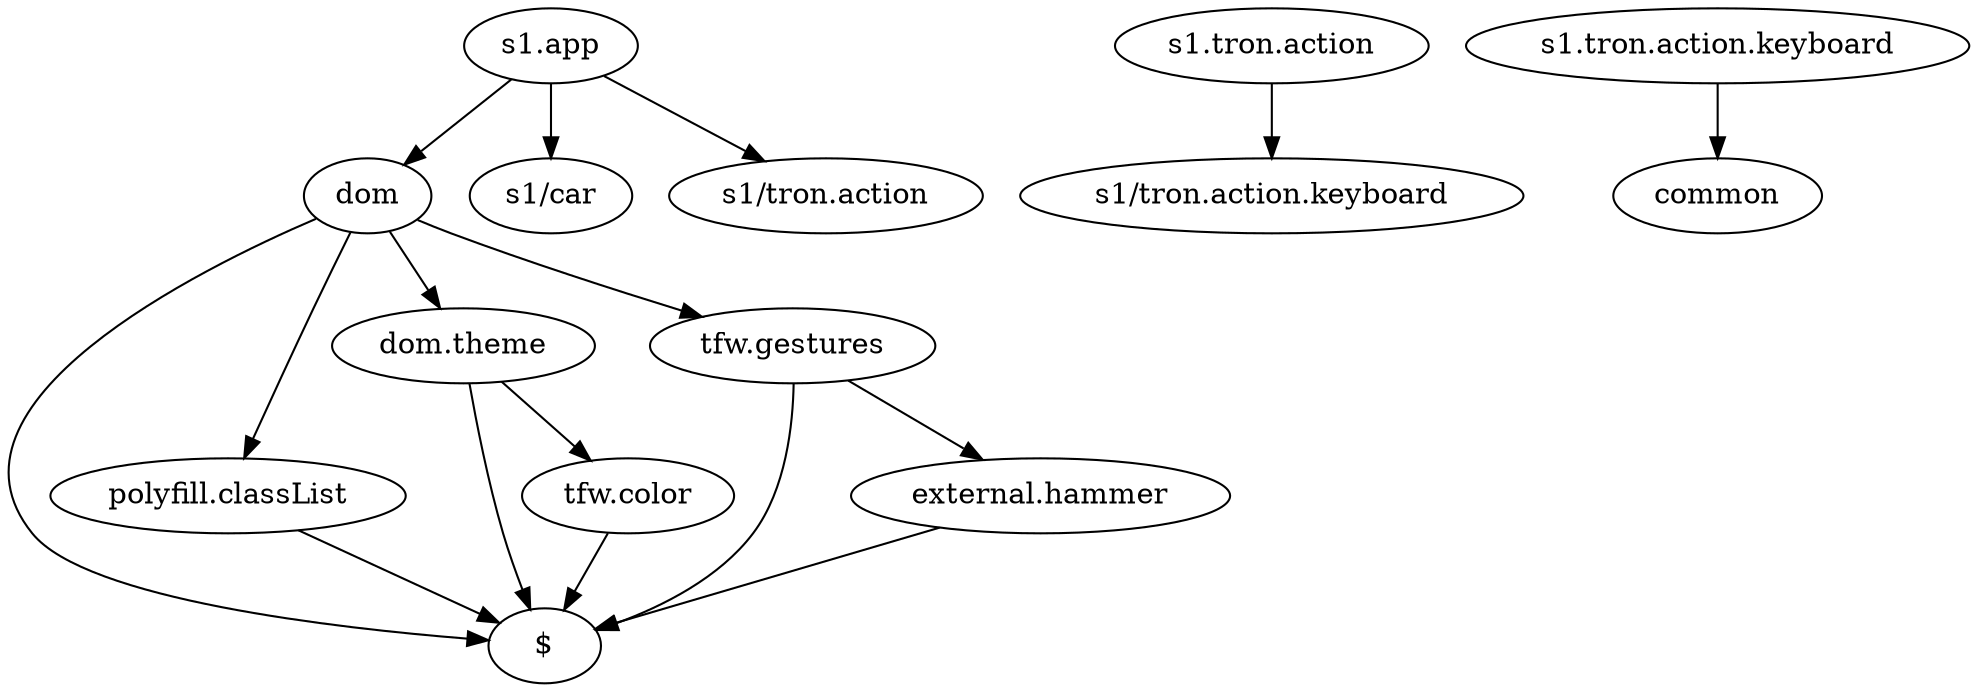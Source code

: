 digraph dependencies {
    "s1.app" -> "dom"

    "s1.app" -> "s1/car"

    "s1.app" -> "s1/tron.action"
    "s1.tron.action" -> "s1/tron.action.keyboard"
    "s1.tron.action.keyboard" -> "common"
    "dom" -> "$"

    "dom" -> "polyfill.classList"

    "dom" -> "dom.theme"

    "dom" -> "tfw.gestures"
    "tfw.gestures" -> "$"

    "tfw.gestures" -> "external.hammer"
    "external.hammer" -> "$"
    "dom.theme" -> "$"

    "dom.theme" -> "tfw.color"
    "tfw.color" -> "$"
    "polyfill.classList" -> "$"

}